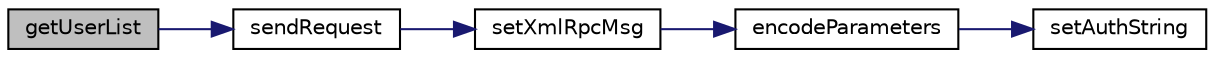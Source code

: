 digraph G
{
  edge [fontname="Helvetica",fontsize="10",labelfontname="Helvetica",labelfontsize="10"];
  node [fontname="Helvetica",fontsize="10",shape=record];
  rankdir=LR;
  Node1 [label="getUserList",height=0.2,width=0.4,color="black", fillcolor="grey75", style="filled" fontcolor="black"];
  Node1 -> Node2 [color="midnightblue",fontsize="10",style="solid",fontname="Helvetica"];
  Node2 [label="sendRequest",height=0.2,width=0.4,color="black", fillcolor="white", style="filled",URL="$class_max_c_d_n.html#aa496f1ad190fdbd8682df3dea24abf1a"];
  Node2 -> Node3 [color="midnightblue",fontsize="10",style="solid",fontname="Helvetica"];
  Node3 [label="setXmlRpcMsg",height=0.2,width=0.4,color="black", fillcolor="white", style="filled",URL="$class_max_c_d_n.html#a8c54c313b1f5bbae025c3c30cf12a1ee"];
  Node3 -> Node4 [color="midnightblue",fontsize="10",style="solid",fontname="Helvetica"];
  Node4 [label="encodeParameters",height=0.2,width=0.4,color="black", fillcolor="white", style="filled",URL="$class_max_c_d_n.html#ab03d4f2c7f3b6d1e3505f25c33ac4eb4"];
  Node4 -> Node5 [color="midnightblue",fontsize="10",style="solid",fontname="Helvetica"];
  Node5 [label="setAuthString",height=0.2,width=0.4,color="black", fillcolor="white", style="filled",URL="$class_max_c_d_n.html#ae777d7e14890a345988fffed800d0e8e"];
}
